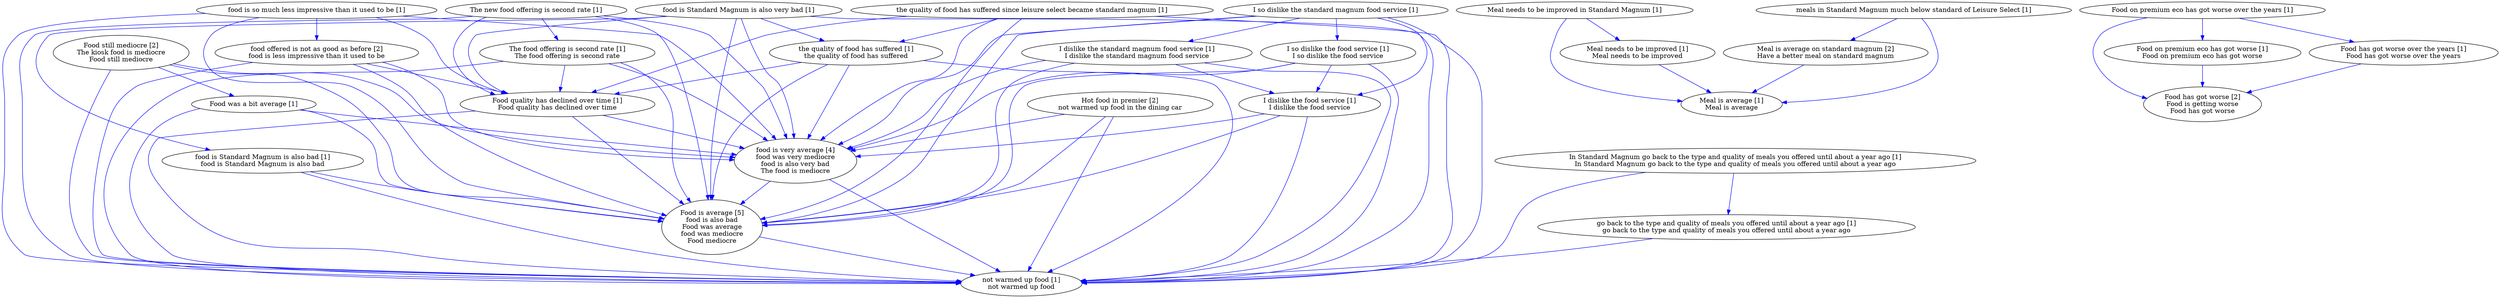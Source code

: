 digraph collapsedGraph {
"Hot food in premier [2]\nnot warmed up food in the dining car""food offered is not as good as before [2]\nfood is less impressive than it used to be""Food still mediocre [2]\nThe kiosk food is mediocre\nFood still mediocre""Meal is average on standard magnum [2]\nHave a better meal on standard magnum""Food is average [5]\nfood is also bad\nFood was average\nfood was mediocre\nFood mediocre""food is very average [4]\nfood was very mediocre\nfood is also very bad\nThe food is mediocre""Food has got worse [2]\nFood is getting worse\nFood has got worse""Food quality has declined over time [1]\nFood quality has declined over time""Food on premium eco has got worse over the years [1]""Food on premium eco has got worse [1]\nFood on premium eco has got worse""Food has got worse over the years [1]\nFood has got worse over the years""Food was a bit average [1]""I so dislike the standard magnum food service [1]""I dislike the standard magnum food service [1]\nI dislike the standard magnum food service""I dislike the food service [1]\nI dislike the food service""I so dislike the food service [1]\nI so dislike the food service""In Standard Magnum go back to the type and quality of meals you offered until about a year ago [1]\nIn Standard Magnum go back to the type and quality of meals you offered until about a year ago""go back to the type and quality of meals you offered until about a year ago [1]\ngo back to the type and quality of meals you offered until about a year ago""Meal is average [1]\nMeal is average""Meal needs to be improved in Standard Magnum [1]""Meal needs to be improved [1]\nMeal needs to be improved""The new food offering is second rate [1]""The food offering is second rate [1]\nThe food offering is second rate""food is Standard Magnum is also very bad [1]""food is Standard Magnum is also bad [1]\nfood is Standard Magnum is also bad""food is so much less impressive than it used to be [1]""meals in Standard Magnum much below standard of Leisure Select [1]""not warmed up food [1]\nnot warmed up food""the quality of food has suffered since leisure select became standard magnum [1]""the quality of food has suffered [1]\nthe quality of food has suffered""food is Standard Magnum is also very bad [1]" -> "Food is average [5]\nfood is also bad\nFood was average\nfood was mediocre\nFood mediocre" [color=blue]
"food is Standard Magnum is also very bad [1]" -> "food is very average [4]\nfood was very mediocre\nfood is also very bad\nThe food is mediocre" [color=blue]
"food is Standard Magnum is also bad [1]\nfood is Standard Magnum is also bad" -> "not warmed up food [1]\nnot warmed up food" [color=blue]
"I so dislike the standard magnum food service [1]" -> "not warmed up food [1]\nnot warmed up food" [color=blue]
"Food quality has declined over time [1]\nFood quality has declined over time" -> "food is very average [4]\nfood was very mediocre\nfood is also very bad\nThe food is mediocre" [color=blue]
"Hot food in premier [2]\nnot warmed up food in the dining car" -> "food is very average [4]\nfood was very mediocre\nfood is also very bad\nThe food is mediocre" [color=blue]
"food is Standard Magnum is also very bad [1]" -> "the quality of food has suffered [1]\nthe quality of food has suffered" [color=blue]
"Hot food in premier [2]\nnot warmed up food in the dining car" -> "not warmed up food [1]\nnot warmed up food" [color=blue]
"food is very average [4]\nfood was very mediocre\nfood is also very bad\nThe food is mediocre" -> "not warmed up food [1]\nnot warmed up food" [color=blue]
"food is Standard Magnum is also very bad [1]" -> "not warmed up food [1]\nnot warmed up food" [color=blue]
"food is very average [4]\nfood was very mediocre\nfood is also very bad\nThe food is mediocre" -> "Food is average [5]\nfood is also bad\nFood was average\nfood was mediocre\nFood mediocre" [color=blue]
"the quality of food has suffered since leisure select became standard magnum [1]" -> "Food is average [5]\nfood is also bad\nFood was average\nfood was mediocre\nFood mediocre" [color=blue]
"The food offering is second rate [1]\nThe food offering is second rate" -> "Food is average [5]\nfood is also bad\nFood was average\nfood was mediocre\nFood mediocre" [color=blue]
"food is Standard Magnum is also very bad [1]" -> "Food quality has declined over time [1]\nFood quality has declined over time" [color=blue]
"Food still mediocre [2]\nThe kiosk food is mediocre\nFood still mediocre" -> "not warmed up food [1]\nnot warmed up food" [color=blue]
"Meal needs to be improved [1]\nMeal needs to be improved" -> "Meal is average [1]\nMeal is average" [color=blue]
"Food is average [5]\nfood is also bad\nFood was average\nfood was mediocre\nFood mediocre" -> "not warmed up food [1]\nnot warmed up food" [color=blue]
"I dislike the food service [1]\nI dislike the food service" -> "not warmed up food [1]\nnot warmed up food" [color=blue]
"I dislike the food service [1]\nI dislike the food service" -> "food is very average [4]\nfood was very mediocre\nfood is also very bad\nThe food is mediocre" [color=blue]
"Food still mediocre [2]\nThe kiosk food is mediocre\nFood still mediocre" -> "food is very average [4]\nfood was very mediocre\nfood is also very bad\nThe food is mediocre" [color=blue]
"I so dislike the standard magnum food service [1]" -> "food is very average [4]\nfood was very mediocre\nfood is also very bad\nThe food is mediocre" [color=blue]
"food is so much less impressive than it used to be [1]" -> "not warmed up food [1]\nnot warmed up food" [color=blue]
"food is so much less impressive than it used to be [1]" -> "food offered is not as good as before [2]\nfood is less impressive than it used to be" [color=blue]
"the quality of food has suffered since leisure select became standard magnum [1]" -> "Food quality has declined over time [1]\nFood quality has declined over time" [color=blue]
"Meal needs to be improved in Standard Magnum [1]" -> "Meal is average [1]\nMeal is average" [color=blue]
"the quality of food has suffered [1]\nthe quality of food has suffered" -> "not warmed up food [1]\nnot warmed up food" [color=blue]
"the quality of food has suffered [1]\nthe quality of food has suffered" -> "food is very average [4]\nfood was very mediocre\nfood is also very bad\nThe food is mediocre" [color=blue]
"Food still mediocre [2]\nThe kiosk food is mediocre\nFood still mediocre" -> "Food is average [5]\nfood is also bad\nFood was average\nfood was mediocre\nFood mediocre" [color=blue]
"The new food offering is second rate [1]" -> "Food is average [5]\nfood is also bad\nFood was average\nfood was mediocre\nFood mediocre" [color=blue]
"Food was a bit average [1]" -> "not warmed up food [1]\nnot warmed up food" [color=blue]
"food offered is not as good as before [2]\nfood is less impressive than it used to be" -> "Food quality has declined over time [1]\nFood quality has declined over time" [color=blue]
"Hot food in premier [2]\nnot warmed up food in the dining car" -> "Food is average [5]\nfood is also bad\nFood was average\nfood was mediocre\nFood mediocre" [color=blue]
"Food was a bit average [1]" -> "food is very average [4]\nfood was very mediocre\nfood is also very bad\nThe food is mediocre" [color=blue]
"The food offering is second rate [1]\nThe food offering is second rate" -> "food is very average [4]\nfood was very mediocre\nfood is also very bad\nThe food is mediocre" [color=blue]
"I so dislike the standard magnum food service [1]" -> "Food is average [5]\nfood is also bad\nFood was average\nfood was mediocre\nFood mediocre" [color=blue]
"The food offering is second rate [1]\nThe food offering is second rate" -> "not warmed up food [1]\nnot warmed up food" [color=blue]
"Food still mediocre [2]\nThe kiosk food is mediocre\nFood still mediocre" -> "Food was a bit average [1]" [color=blue]
"I so dislike the food service [1]\nI so dislike the food service" -> "not warmed up food [1]\nnot warmed up food" [color=blue]
"I so dislike the food service [1]\nI so dislike the food service" -> "food is very average [4]\nfood was very mediocre\nfood is also very bad\nThe food is mediocre" [color=blue]
"Food quality has declined over time [1]\nFood quality has declined over time" -> "not warmed up food [1]\nnot warmed up food" [color=blue]
"food is Standard Magnum is also bad [1]\nfood is Standard Magnum is also bad" -> "Food is average [5]\nfood is also bad\nFood was average\nfood was mediocre\nFood mediocre" [color=blue]
"go back to the type and quality of meals you offered until about a year ago [1]\ngo back to the type and quality of meals you offered until about a year ago" -> "not warmed up food [1]\nnot warmed up food" [color=blue]
"meals in Standard Magnum much below standard of Leisure Select [1]" -> "Meal is average on standard magnum [2]\nHave a better meal on standard magnum" [color=blue]
"I dislike the standard magnum food service [1]\nI dislike the standard magnum food service" -> "not warmed up food [1]\nnot warmed up food" [color=blue]
"Food on premium eco has got worse [1]\nFood on premium eco has got worse" -> "Food has got worse [2]\nFood is getting worse\nFood has got worse" [color=blue]
"The new food offering is second rate [1]" -> "food is very average [4]\nfood was very mediocre\nfood is also very bad\nThe food is mediocre" [color=blue]
"The new food offering is second rate [1]" -> "not warmed up food [1]\nnot warmed up food" [color=blue]
"food is so much less impressive than it used to be [1]" -> "Food is average [5]\nfood is also bad\nFood was average\nfood was mediocre\nFood mediocre" [color=blue]
"food is so much less impressive than it used to be [1]" -> "food is very average [4]\nfood was very mediocre\nfood is also very bad\nThe food is mediocre" [color=blue]
"Food quality has declined over time [1]\nFood quality has declined over time" -> "Food is average [5]\nfood is also bad\nFood was average\nfood was mediocre\nFood mediocre" [color=blue]
"meals in Standard Magnum much below standard of Leisure Select [1]" -> "Meal is average [1]\nMeal is average" [color=blue]
"the quality of food has suffered [1]\nthe quality of food has suffered" -> "Food is average [5]\nfood is also bad\nFood was average\nfood was mediocre\nFood mediocre" [color=blue]
"I dislike the standard magnum food service [1]\nI dislike the standard magnum food service" -> "Food is average [5]\nfood is also bad\nFood was average\nfood was mediocre\nFood mediocre" [color=blue]
"Food was a bit average [1]" -> "Food is average [5]\nfood is also bad\nFood was average\nfood was mediocre\nFood mediocre" [color=blue]
"food offered is not as good as before [2]\nfood is less impressive than it used to be" -> "Food is average [5]\nfood is also bad\nFood was average\nfood was mediocre\nFood mediocre" [color=blue]
"I dislike the standard magnum food service [1]\nI dislike the standard magnum food service" -> "food is very average [4]\nfood was very mediocre\nfood is also very bad\nThe food is mediocre" [color=blue]
"Food on premium eco has got worse over the years [1]" -> "Food has got worse [2]\nFood is getting worse\nFood has got worse" [color=blue]
"The food offering is second rate [1]\nThe food offering is second rate" -> "Food quality has declined over time [1]\nFood quality has declined over time" [color=blue]
"The new food offering is second rate [1]" -> "Food quality has declined over time [1]\nFood quality has declined over time" [color=blue]
"food is so much less impressive than it used to be [1]" -> "Food quality has declined over time [1]\nFood quality has declined over time" [color=blue]
"the quality of food has suffered since leisure select became standard magnum [1]" -> "not warmed up food [1]\nnot warmed up food" [color=blue]
"the quality of food has suffered [1]\nthe quality of food has suffered" -> "Food quality has declined over time [1]\nFood quality has declined over time" [color=blue]
"food offered is not as good as before [2]\nfood is less impressive than it used to be" -> "not warmed up food [1]\nnot warmed up food" [color=blue]
"food offered is not as good as before [2]\nfood is less impressive than it used to be" -> "food is very average [4]\nfood was very mediocre\nfood is also very bad\nThe food is mediocre" [color=blue]
"Meal is average on standard magnum [2]\nHave a better meal on standard magnum" -> "Meal is average [1]\nMeal is average" [color=blue]
"I dislike the food service [1]\nI dislike the food service" -> "Food is average [5]\nfood is also bad\nFood was average\nfood was mediocre\nFood mediocre" [color=blue]
"the quality of food has suffered since leisure select became standard magnum [1]" -> "food is very average [4]\nfood was very mediocre\nfood is also very bad\nThe food is mediocre" [color=blue]
"In Standard Magnum go back to the type and quality of meals you offered until about a year ago [1]\nIn Standard Magnum go back to the type and quality of meals you offered until about a year ago" -> "not warmed up food [1]\nnot warmed up food" [color=blue]
"I so dislike the food service [1]\nI so dislike the food service" -> "Food is average [5]\nfood is also bad\nFood was average\nfood was mediocre\nFood mediocre" [color=blue]
"Food has got worse over the years [1]\nFood has got worse over the years" -> "Food has got worse [2]\nFood is getting worse\nFood has got worse" [color=blue]
"Food on premium eco has got worse over the years [1]" -> "Food on premium eco has got worse [1]\nFood on premium eco has got worse" [color=blue]
"Food on premium eco has got worse over the years [1]" -> "Food has got worse over the years [1]\nFood has got worse over the years" [color=blue]
"I so dislike the standard magnum food service [1]" -> "I dislike the standard magnum food service [1]\nI dislike the standard magnum food service" [color=blue]
"I dislike the standard magnum food service [1]\nI dislike the standard magnum food service" -> "I dislike the food service [1]\nI dislike the food service" [color=blue]
"I so dislike the standard magnum food service [1]" -> "I so dislike the food service [1]\nI so dislike the food service" [color=blue]
"I so dislike the food service [1]\nI so dislike the food service" -> "I dislike the food service [1]\nI dislike the food service" [color=blue]
"I so dislike the standard magnum food service [1]" -> "I dislike the food service [1]\nI dislike the food service" [color=blue]
"In Standard Magnum go back to the type and quality of meals you offered until about a year ago [1]\nIn Standard Magnum go back to the type and quality of meals you offered until about a year ago" -> "go back to the type and quality of meals you offered until about a year ago [1]\ngo back to the type and quality of meals you offered until about a year ago" [color=blue]
"Meal needs to be improved in Standard Magnum [1]" -> "Meal needs to be improved [1]\nMeal needs to be improved" [color=blue]
"The new food offering is second rate [1]" -> "The food offering is second rate [1]\nThe food offering is second rate" [color=blue]
"food is Standard Magnum is also very bad [1]" -> "food is Standard Magnum is also bad [1]\nfood is Standard Magnum is also bad" [color=blue]
"the quality of food has suffered since leisure select became standard magnum [1]" -> "the quality of food has suffered [1]\nthe quality of food has suffered" [color=blue]
}